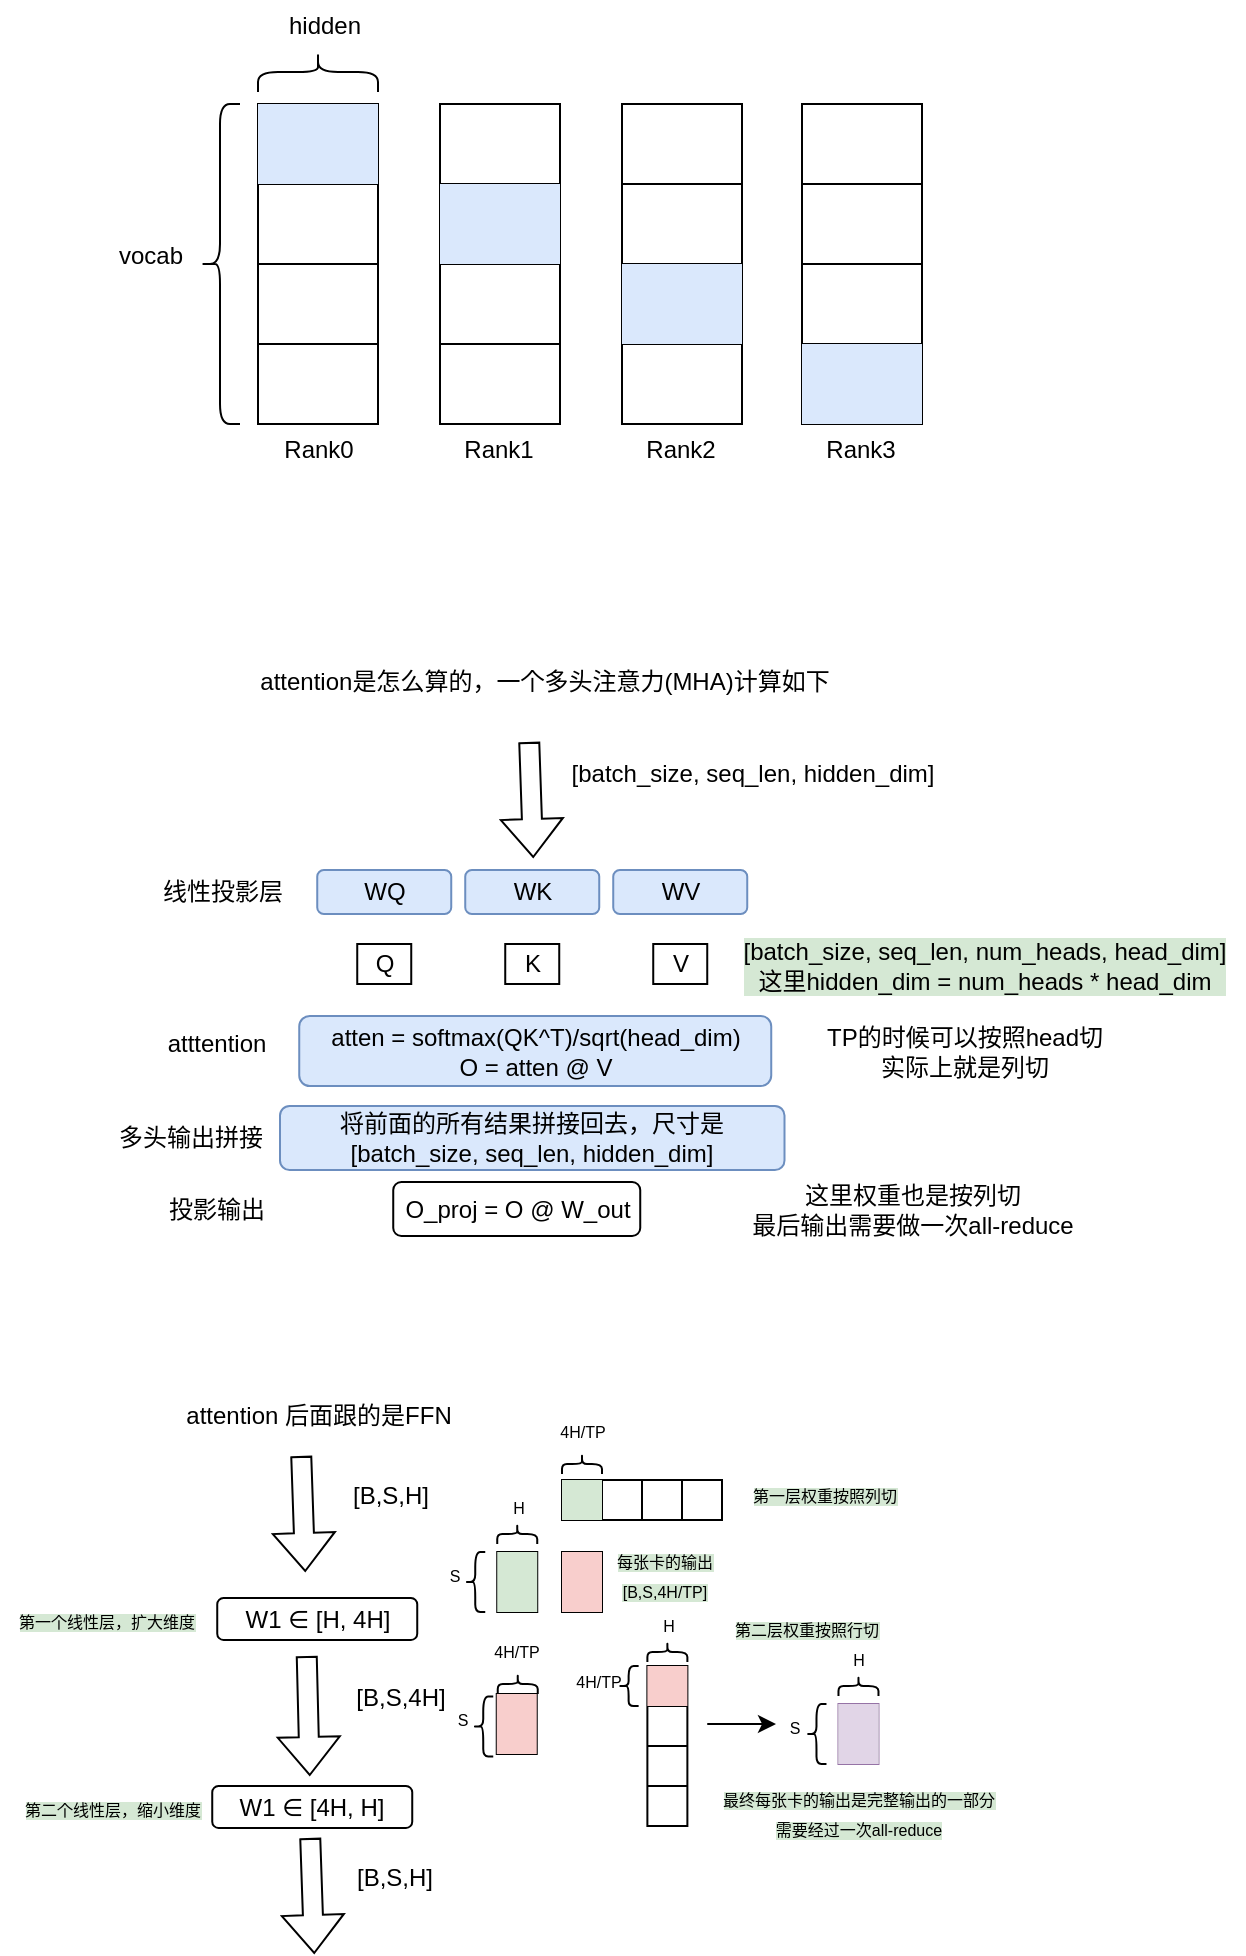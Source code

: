 <mxfile version="28.0.6">
  <diagram name="第 1 页" id="EWJQIrNWfICb7iIzTn4a">
    <mxGraphModel dx="595" dy="362" grid="0" gridSize="10" guides="1" tooltips="1" connect="1" arrows="1" fold="1" page="1" pageScale="1" pageWidth="827" pageHeight="1169" math="0" shadow="0">
      <root>
        <mxCell id="0" />
        <mxCell id="1" parent="0" />
        <mxCell id="oowebGv03fU5Xog6vTBj-1" value="" style="shape=table;startSize=0;container=1;collapsible=0;childLayout=tableLayout;" vertex="1" parent="1">
          <mxGeometry x="163" y="116" width="60" height="160" as="geometry" />
        </mxCell>
        <mxCell id="oowebGv03fU5Xog6vTBj-2" value="" style="shape=tableRow;horizontal=0;startSize=0;swimlaneHead=0;swimlaneBody=0;strokeColor=inherit;top=0;left=0;bottom=0;right=0;collapsible=0;dropTarget=0;fillColor=none;points=[[0,0.5],[1,0.5]];portConstraint=eastwest;" vertex="1" parent="oowebGv03fU5Xog6vTBj-1">
          <mxGeometry width="60" height="40" as="geometry" />
        </mxCell>
        <mxCell id="oowebGv03fU5Xog6vTBj-3" value="" style="shape=partialRectangle;html=1;whiteSpace=wrap;connectable=0;strokeColor=#6c8ebf;overflow=hidden;fillColor=#dae8fc;top=0;left=0;bottom=0;right=0;pointerEvents=1;" vertex="1" parent="oowebGv03fU5Xog6vTBj-2">
          <mxGeometry width="60" height="40" as="geometry">
            <mxRectangle width="60" height="40" as="alternateBounds" />
          </mxGeometry>
        </mxCell>
        <mxCell id="oowebGv03fU5Xog6vTBj-4" value="" style="shape=tableRow;horizontal=0;startSize=0;swimlaneHead=0;swimlaneBody=0;strokeColor=inherit;top=0;left=0;bottom=0;right=0;collapsible=0;dropTarget=0;fillColor=none;points=[[0,0.5],[1,0.5]];portConstraint=eastwest;" vertex="1" parent="oowebGv03fU5Xog6vTBj-1">
          <mxGeometry y="40" width="60" height="40" as="geometry" />
        </mxCell>
        <mxCell id="oowebGv03fU5Xog6vTBj-5" value="" style="shape=partialRectangle;html=1;whiteSpace=wrap;connectable=0;strokeColor=inherit;overflow=hidden;fillColor=none;top=0;left=0;bottom=0;right=0;pointerEvents=1;" vertex="1" parent="oowebGv03fU5Xog6vTBj-4">
          <mxGeometry width="60" height="40" as="geometry">
            <mxRectangle width="60" height="40" as="alternateBounds" />
          </mxGeometry>
        </mxCell>
        <mxCell id="oowebGv03fU5Xog6vTBj-6" value="" style="shape=tableRow;horizontal=0;startSize=0;swimlaneHead=0;swimlaneBody=0;strokeColor=inherit;top=0;left=0;bottom=0;right=0;collapsible=0;dropTarget=0;fillColor=none;points=[[0,0.5],[1,0.5]];portConstraint=eastwest;" vertex="1" parent="oowebGv03fU5Xog6vTBj-1">
          <mxGeometry y="80" width="60" height="40" as="geometry" />
        </mxCell>
        <mxCell id="oowebGv03fU5Xog6vTBj-7" value="" style="shape=partialRectangle;html=1;whiteSpace=wrap;connectable=0;strokeColor=inherit;overflow=hidden;fillColor=none;top=0;left=0;bottom=0;right=0;pointerEvents=1;" vertex="1" parent="oowebGv03fU5Xog6vTBj-6">
          <mxGeometry width="60" height="40" as="geometry">
            <mxRectangle width="60" height="40" as="alternateBounds" />
          </mxGeometry>
        </mxCell>
        <mxCell id="oowebGv03fU5Xog6vTBj-8" value="" style="shape=tableRow;horizontal=0;startSize=0;swimlaneHead=0;swimlaneBody=0;strokeColor=inherit;top=0;left=0;bottom=0;right=0;collapsible=0;dropTarget=0;fillColor=none;points=[[0,0.5],[1,0.5]];portConstraint=eastwest;" vertex="1" parent="oowebGv03fU5Xog6vTBj-1">
          <mxGeometry y="120" width="60" height="40" as="geometry" />
        </mxCell>
        <mxCell id="oowebGv03fU5Xog6vTBj-9" value="" style="shape=partialRectangle;html=1;whiteSpace=wrap;connectable=0;strokeColor=inherit;overflow=hidden;fillColor=none;top=0;left=0;bottom=0;right=0;pointerEvents=1;" vertex="1" parent="oowebGv03fU5Xog6vTBj-8">
          <mxGeometry width="60" height="40" as="geometry">
            <mxRectangle width="60" height="40" as="alternateBounds" />
          </mxGeometry>
        </mxCell>
        <mxCell id="oowebGv03fU5Xog6vTBj-10" value="" style="shape=table;startSize=0;container=1;collapsible=0;childLayout=tableLayout;" vertex="1" parent="1">
          <mxGeometry x="254" y="116" width="60" height="160" as="geometry" />
        </mxCell>
        <mxCell id="oowebGv03fU5Xog6vTBj-11" value="" style="shape=tableRow;horizontal=0;startSize=0;swimlaneHead=0;swimlaneBody=0;strokeColor=inherit;top=0;left=0;bottom=0;right=0;collapsible=0;dropTarget=0;fillColor=none;points=[[0,0.5],[1,0.5]];portConstraint=eastwest;" vertex="1" parent="oowebGv03fU5Xog6vTBj-10">
          <mxGeometry width="60" height="40" as="geometry" />
        </mxCell>
        <mxCell id="oowebGv03fU5Xog6vTBj-12" value="" style="shape=partialRectangle;html=1;whiteSpace=wrap;connectable=0;strokeColor=inherit;overflow=hidden;fillColor=none;top=0;left=0;bottom=0;right=0;pointerEvents=1;" vertex="1" parent="oowebGv03fU5Xog6vTBj-11">
          <mxGeometry width="60" height="40" as="geometry">
            <mxRectangle width="60" height="40" as="alternateBounds" />
          </mxGeometry>
        </mxCell>
        <mxCell id="oowebGv03fU5Xog6vTBj-13" value="" style="shape=tableRow;horizontal=0;startSize=0;swimlaneHead=0;swimlaneBody=0;strokeColor=inherit;top=0;left=0;bottom=0;right=0;collapsible=0;dropTarget=0;fillColor=none;points=[[0,0.5],[1,0.5]];portConstraint=eastwest;" vertex="1" parent="oowebGv03fU5Xog6vTBj-10">
          <mxGeometry y="40" width="60" height="40" as="geometry" />
        </mxCell>
        <mxCell id="oowebGv03fU5Xog6vTBj-14" value="" style="shape=partialRectangle;html=1;whiteSpace=wrap;connectable=0;strokeColor=#6c8ebf;overflow=hidden;fillColor=#dae8fc;top=0;left=0;bottom=0;right=0;pointerEvents=1;" vertex="1" parent="oowebGv03fU5Xog6vTBj-13">
          <mxGeometry width="60" height="40" as="geometry">
            <mxRectangle width="60" height="40" as="alternateBounds" />
          </mxGeometry>
        </mxCell>
        <mxCell id="oowebGv03fU5Xog6vTBj-15" value="" style="shape=tableRow;horizontal=0;startSize=0;swimlaneHead=0;swimlaneBody=0;strokeColor=inherit;top=0;left=0;bottom=0;right=0;collapsible=0;dropTarget=0;fillColor=none;points=[[0,0.5],[1,0.5]];portConstraint=eastwest;" vertex="1" parent="oowebGv03fU5Xog6vTBj-10">
          <mxGeometry y="80" width="60" height="40" as="geometry" />
        </mxCell>
        <mxCell id="oowebGv03fU5Xog6vTBj-16" value="" style="shape=partialRectangle;html=1;whiteSpace=wrap;connectable=0;strokeColor=inherit;overflow=hidden;fillColor=none;top=0;left=0;bottom=0;right=0;pointerEvents=1;" vertex="1" parent="oowebGv03fU5Xog6vTBj-15">
          <mxGeometry width="60" height="40" as="geometry">
            <mxRectangle width="60" height="40" as="alternateBounds" />
          </mxGeometry>
        </mxCell>
        <mxCell id="oowebGv03fU5Xog6vTBj-17" value="" style="shape=tableRow;horizontal=0;startSize=0;swimlaneHead=0;swimlaneBody=0;strokeColor=inherit;top=0;left=0;bottom=0;right=0;collapsible=0;dropTarget=0;fillColor=none;points=[[0,0.5],[1,0.5]];portConstraint=eastwest;" vertex="1" parent="oowebGv03fU5Xog6vTBj-10">
          <mxGeometry y="120" width="60" height="40" as="geometry" />
        </mxCell>
        <mxCell id="oowebGv03fU5Xog6vTBj-18" value="" style="shape=partialRectangle;html=1;whiteSpace=wrap;connectable=0;strokeColor=inherit;overflow=hidden;fillColor=none;top=0;left=0;bottom=0;right=0;pointerEvents=1;" vertex="1" parent="oowebGv03fU5Xog6vTBj-17">
          <mxGeometry width="60" height="40" as="geometry">
            <mxRectangle width="60" height="40" as="alternateBounds" />
          </mxGeometry>
        </mxCell>
        <mxCell id="oowebGv03fU5Xog6vTBj-28" value="" style="shape=table;startSize=0;container=1;collapsible=0;childLayout=tableLayout;" vertex="1" parent="1">
          <mxGeometry x="345" y="116" width="60" height="160" as="geometry" />
        </mxCell>
        <mxCell id="oowebGv03fU5Xog6vTBj-29" value="" style="shape=tableRow;horizontal=0;startSize=0;swimlaneHead=0;swimlaneBody=0;strokeColor=inherit;top=0;left=0;bottom=0;right=0;collapsible=0;dropTarget=0;fillColor=none;points=[[0,0.5],[1,0.5]];portConstraint=eastwest;" vertex="1" parent="oowebGv03fU5Xog6vTBj-28">
          <mxGeometry width="60" height="40" as="geometry" />
        </mxCell>
        <mxCell id="oowebGv03fU5Xog6vTBj-30" value="" style="shape=partialRectangle;html=1;whiteSpace=wrap;connectable=0;strokeColor=inherit;overflow=hidden;fillColor=none;top=0;left=0;bottom=0;right=0;pointerEvents=1;" vertex="1" parent="oowebGv03fU5Xog6vTBj-29">
          <mxGeometry width="60" height="40" as="geometry">
            <mxRectangle width="60" height="40" as="alternateBounds" />
          </mxGeometry>
        </mxCell>
        <mxCell id="oowebGv03fU5Xog6vTBj-31" value="" style="shape=tableRow;horizontal=0;startSize=0;swimlaneHead=0;swimlaneBody=0;strokeColor=inherit;top=0;left=0;bottom=0;right=0;collapsible=0;dropTarget=0;fillColor=none;points=[[0,0.5],[1,0.5]];portConstraint=eastwest;" vertex="1" parent="oowebGv03fU5Xog6vTBj-28">
          <mxGeometry y="40" width="60" height="40" as="geometry" />
        </mxCell>
        <mxCell id="oowebGv03fU5Xog6vTBj-32" value="" style="shape=partialRectangle;html=1;whiteSpace=wrap;connectable=0;strokeColor=inherit;overflow=hidden;fillColor=none;top=0;left=0;bottom=0;right=0;pointerEvents=1;" vertex="1" parent="oowebGv03fU5Xog6vTBj-31">
          <mxGeometry width="60" height="40" as="geometry">
            <mxRectangle width="60" height="40" as="alternateBounds" />
          </mxGeometry>
        </mxCell>
        <mxCell id="oowebGv03fU5Xog6vTBj-33" value="" style="shape=tableRow;horizontal=0;startSize=0;swimlaneHead=0;swimlaneBody=0;strokeColor=inherit;top=0;left=0;bottom=0;right=0;collapsible=0;dropTarget=0;fillColor=none;points=[[0,0.5],[1,0.5]];portConstraint=eastwest;" vertex="1" parent="oowebGv03fU5Xog6vTBj-28">
          <mxGeometry y="80" width="60" height="40" as="geometry" />
        </mxCell>
        <mxCell id="oowebGv03fU5Xog6vTBj-34" value="" style="shape=partialRectangle;html=1;whiteSpace=wrap;connectable=0;strokeColor=#6c8ebf;overflow=hidden;fillColor=#dae8fc;top=0;left=0;bottom=0;right=0;pointerEvents=1;" vertex="1" parent="oowebGv03fU5Xog6vTBj-33">
          <mxGeometry width="60" height="40" as="geometry">
            <mxRectangle width="60" height="40" as="alternateBounds" />
          </mxGeometry>
        </mxCell>
        <mxCell id="oowebGv03fU5Xog6vTBj-35" value="" style="shape=tableRow;horizontal=0;startSize=0;swimlaneHead=0;swimlaneBody=0;strokeColor=inherit;top=0;left=0;bottom=0;right=0;collapsible=0;dropTarget=0;fillColor=none;points=[[0,0.5],[1,0.5]];portConstraint=eastwest;" vertex="1" parent="oowebGv03fU5Xog6vTBj-28">
          <mxGeometry y="120" width="60" height="40" as="geometry" />
        </mxCell>
        <mxCell id="oowebGv03fU5Xog6vTBj-36" value="" style="shape=partialRectangle;html=1;whiteSpace=wrap;connectable=0;strokeColor=inherit;overflow=hidden;fillColor=none;top=0;left=0;bottom=0;right=0;pointerEvents=1;" vertex="1" parent="oowebGv03fU5Xog6vTBj-35">
          <mxGeometry width="60" height="40" as="geometry">
            <mxRectangle width="60" height="40" as="alternateBounds" />
          </mxGeometry>
        </mxCell>
        <mxCell id="oowebGv03fU5Xog6vTBj-37" value="" style="shape=table;startSize=0;container=1;collapsible=0;childLayout=tableLayout;" vertex="1" parent="1">
          <mxGeometry x="435" y="116" width="60" height="160" as="geometry" />
        </mxCell>
        <mxCell id="oowebGv03fU5Xog6vTBj-38" value="" style="shape=tableRow;horizontal=0;startSize=0;swimlaneHead=0;swimlaneBody=0;strokeColor=inherit;top=0;left=0;bottom=0;right=0;collapsible=0;dropTarget=0;fillColor=none;points=[[0,0.5],[1,0.5]];portConstraint=eastwest;" vertex="1" parent="oowebGv03fU5Xog6vTBj-37">
          <mxGeometry width="60" height="40" as="geometry" />
        </mxCell>
        <mxCell id="oowebGv03fU5Xog6vTBj-39" value="" style="shape=partialRectangle;html=1;whiteSpace=wrap;connectable=0;strokeColor=inherit;overflow=hidden;fillColor=none;top=0;left=0;bottom=0;right=0;pointerEvents=1;" vertex="1" parent="oowebGv03fU5Xog6vTBj-38">
          <mxGeometry width="60" height="40" as="geometry">
            <mxRectangle width="60" height="40" as="alternateBounds" />
          </mxGeometry>
        </mxCell>
        <mxCell id="oowebGv03fU5Xog6vTBj-40" value="" style="shape=tableRow;horizontal=0;startSize=0;swimlaneHead=0;swimlaneBody=0;strokeColor=inherit;top=0;left=0;bottom=0;right=0;collapsible=0;dropTarget=0;fillColor=none;points=[[0,0.5],[1,0.5]];portConstraint=eastwest;" vertex="1" parent="oowebGv03fU5Xog6vTBj-37">
          <mxGeometry y="40" width="60" height="40" as="geometry" />
        </mxCell>
        <mxCell id="oowebGv03fU5Xog6vTBj-41" value="" style="shape=partialRectangle;html=1;whiteSpace=wrap;connectable=0;strokeColor=inherit;overflow=hidden;fillColor=none;top=0;left=0;bottom=0;right=0;pointerEvents=1;" vertex="1" parent="oowebGv03fU5Xog6vTBj-40">
          <mxGeometry width="60" height="40" as="geometry">
            <mxRectangle width="60" height="40" as="alternateBounds" />
          </mxGeometry>
        </mxCell>
        <mxCell id="oowebGv03fU5Xog6vTBj-42" value="" style="shape=tableRow;horizontal=0;startSize=0;swimlaneHead=0;swimlaneBody=0;strokeColor=inherit;top=0;left=0;bottom=0;right=0;collapsible=0;dropTarget=0;fillColor=none;points=[[0,0.5],[1,0.5]];portConstraint=eastwest;" vertex="1" parent="oowebGv03fU5Xog6vTBj-37">
          <mxGeometry y="80" width="60" height="40" as="geometry" />
        </mxCell>
        <mxCell id="oowebGv03fU5Xog6vTBj-43" value="" style="shape=partialRectangle;html=1;whiteSpace=wrap;connectable=0;strokeColor=inherit;overflow=hidden;fillColor=none;top=0;left=0;bottom=0;right=0;pointerEvents=1;" vertex="1" parent="oowebGv03fU5Xog6vTBj-42">
          <mxGeometry width="60" height="40" as="geometry">
            <mxRectangle width="60" height="40" as="alternateBounds" />
          </mxGeometry>
        </mxCell>
        <mxCell id="oowebGv03fU5Xog6vTBj-44" value="" style="shape=tableRow;horizontal=0;startSize=0;swimlaneHead=0;swimlaneBody=0;strokeColor=#6c8ebf;top=0;left=0;bottom=0;right=0;collapsible=0;dropTarget=0;fillColor=#dae8fc;points=[[0,0.5],[1,0.5]];portConstraint=eastwest;" vertex="1" parent="oowebGv03fU5Xog6vTBj-37">
          <mxGeometry y="120" width="60" height="40" as="geometry" />
        </mxCell>
        <mxCell id="oowebGv03fU5Xog6vTBj-45" value="" style="shape=partialRectangle;html=1;whiteSpace=wrap;connectable=0;strokeColor=inherit;overflow=hidden;fillColor=none;top=0;left=0;bottom=0;right=0;pointerEvents=1;" vertex="1" parent="oowebGv03fU5Xog6vTBj-44">
          <mxGeometry width="60" height="40" as="geometry">
            <mxRectangle width="60" height="40" as="alternateBounds" />
          </mxGeometry>
        </mxCell>
        <mxCell id="oowebGv03fU5Xog6vTBj-46" value="" style="shape=curlyBracket;whiteSpace=wrap;html=1;rounded=1;labelPosition=left;verticalLabelPosition=middle;align=right;verticalAlign=middle;" vertex="1" parent="1">
          <mxGeometry x="134" y="116" width="20" height="160" as="geometry" />
        </mxCell>
        <mxCell id="oowebGv03fU5Xog6vTBj-48" value="vocab" style="text;html=1;align=center;verticalAlign=middle;resizable=0;points=[];autosize=1;strokeColor=none;fillColor=none;" vertex="1" parent="1">
          <mxGeometry x="84" y="179" width="50" height="26" as="geometry" />
        </mxCell>
        <mxCell id="oowebGv03fU5Xog6vTBj-49" value="" style="shape=curlyBracket;whiteSpace=wrap;html=1;rounded=1;labelPosition=left;verticalLabelPosition=middle;align=right;verticalAlign=middle;flipH=0;flipV=0;direction=south;" vertex="1" parent="1">
          <mxGeometry x="163" y="90" width="60" height="20" as="geometry" />
        </mxCell>
        <mxCell id="oowebGv03fU5Xog6vTBj-50" value="hidden" style="text;html=1;align=center;verticalAlign=middle;resizable=0;points=[];autosize=1;strokeColor=none;fillColor=none;" vertex="1" parent="1">
          <mxGeometry x="169" y="64" width="54" height="26" as="geometry" />
        </mxCell>
        <mxCell id="oowebGv03fU5Xog6vTBj-51" value="Rank0" style="text;html=1;align=center;verticalAlign=middle;resizable=0;points=[];autosize=1;strokeColor=none;fillColor=none;" vertex="1" parent="1">
          <mxGeometry x="166" y="276" width="53" height="26" as="geometry" />
        </mxCell>
        <mxCell id="oowebGv03fU5Xog6vTBj-52" value="Rank1" style="text;html=1;align=center;verticalAlign=middle;resizable=0;points=[];autosize=1;strokeColor=none;fillColor=none;" vertex="1" parent="1">
          <mxGeometry x="256.5" y="276" width="53" height="26" as="geometry" />
        </mxCell>
        <mxCell id="oowebGv03fU5Xog6vTBj-53" value="Rank2" style="text;html=1;align=center;verticalAlign=middle;resizable=0;points=[];autosize=1;strokeColor=none;fillColor=none;" vertex="1" parent="1">
          <mxGeometry x="347.5" y="276" width="53" height="26" as="geometry" />
        </mxCell>
        <mxCell id="oowebGv03fU5Xog6vTBj-54" value="Rank3" style="text;html=1;align=center;verticalAlign=middle;resizable=0;points=[];autosize=1;strokeColor=none;fillColor=none;" vertex="1" parent="1">
          <mxGeometry x="437.5" y="276" width="53" height="26" as="geometry" />
        </mxCell>
        <mxCell id="oowebGv03fU5Xog6vTBj-56" value="attention是怎么算的，一个多头注意力(MHA)计算如下" style="text;html=1;align=center;verticalAlign=middle;resizable=0;points=[];autosize=1;strokeColor=none;fillColor=none;" vertex="1" parent="1">
          <mxGeometry x="154.62" y="392" width="303" height="26" as="geometry" />
        </mxCell>
        <mxCell id="oowebGv03fU5Xog6vTBj-57" value="" style="shape=flexArrow;endArrow=classic;html=1;rounded=0;" edge="1" parent="1">
          <mxGeometry width="50" height="50" relative="1" as="geometry">
            <mxPoint x="298.62" y="435" as="sourcePoint" />
            <mxPoint x="300.62" y="493" as="targetPoint" />
          </mxGeometry>
        </mxCell>
        <mxCell id="oowebGv03fU5Xog6vTBj-58" value="[batch_size, seq_len, hidden_dim]" style="text;html=1;align=center;verticalAlign=middle;resizable=0;points=[];autosize=1;strokeColor=none;fillColor=none;" vertex="1" parent="1">
          <mxGeometry x="310.62" y="438" width="199" height="26" as="geometry" />
        </mxCell>
        <mxCell id="oowebGv03fU5Xog6vTBj-59" value="WQ" style="rounded=1;whiteSpace=wrap;html=1;fillColor=#dae8fc;strokeColor=#6c8ebf;" vertex="1" parent="1">
          <mxGeometry x="192.62" y="499" width="67" height="22" as="geometry" />
        </mxCell>
        <mxCell id="oowebGv03fU5Xog6vTBj-60" value="WK" style="rounded=1;whiteSpace=wrap;html=1;fillColor=#dae8fc;strokeColor=#6c8ebf;" vertex="1" parent="1">
          <mxGeometry x="266.62" y="499" width="67" height="22" as="geometry" />
        </mxCell>
        <mxCell id="oowebGv03fU5Xog6vTBj-61" value="WV" style="rounded=1;whiteSpace=wrap;html=1;fillColor=#dae8fc;strokeColor=#6c8ebf;" vertex="1" parent="1">
          <mxGeometry x="340.62" y="499" width="67" height="22" as="geometry" />
        </mxCell>
        <mxCell id="oowebGv03fU5Xog6vTBj-62" value="线性投影层" style="text;html=1;align=center;verticalAlign=middle;resizable=0;points=[];autosize=1;strokeColor=none;fillColor=none;" vertex="1" parent="1">
          <mxGeometry x="105.62" y="497" width="78" height="26" as="geometry" />
        </mxCell>
        <mxCell id="oowebGv03fU5Xog6vTBj-63" value="Q" style="rounded=0;whiteSpace=wrap;html=1;" vertex="1" parent="1">
          <mxGeometry x="212.62" y="536" width="27" height="20" as="geometry" />
        </mxCell>
        <mxCell id="oowebGv03fU5Xog6vTBj-64" value="K" style="rounded=0;whiteSpace=wrap;html=1;" vertex="1" parent="1">
          <mxGeometry x="286.62" y="536" width="27" height="20" as="geometry" />
        </mxCell>
        <mxCell id="oowebGv03fU5Xog6vTBj-65" value="V" style="rounded=0;whiteSpace=wrap;html=1;" vertex="1" parent="1">
          <mxGeometry x="360.62" y="536" width="27" height="20" as="geometry" />
        </mxCell>
        <mxCell id="oowebGv03fU5Xog6vTBj-66" value="[batch_size, seq_len, num_heads, head_dim]&lt;div&gt;这里hidden_dim = num_heads * head_dim&lt;/div&gt;" style="text;html=1;align=center;verticalAlign=middle;resizable=0;points=[];autosize=1;labelBackgroundColor=#D5E8D4;" vertex="1" parent="1">
          <mxGeometry x="395.62" y="526" width="260" height="41" as="geometry" />
        </mxCell>
        <mxCell id="oowebGv03fU5Xog6vTBj-67" value="atten = softmax(QK^T)/sqrt(head_dim)&lt;div&gt;O = atten @ V&lt;/div&gt;" style="rounded=1;whiteSpace=wrap;html=1;fillColor=#dae8fc;strokeColor=#6c8ebf;" vertex="1" parent="1">
          <mxGeometry x="183.62" y="572" width="236" height="35" as="geometry" />
        </mxCell>
        <mxCell id="oowebGv03fU5Xog6vTBj-68" value="atttention" style="text;html=1;align=center;verticalAlign=middle;resizable=0;points=[];autosize=1;strokeColor=none;fillColor=none;" vertex="1" parent="1">
          <mxGeometry x="108.62" y="573" width="67" height="26" as="geometry" />
        </mxCell>
        <mxCell id="oowebGv03fU5Xog6vTBj-70" value="将前面的所有结果拼接回去，尺寸是&lt;span style=&quot;text-wrap-mode: nowrap;&quot;&gt;[batch_size, seq_len, hidden_dim]&lt;/span&gt;" style="rounded=1;whiteSpace=wrap;html=1;fillColor=#dae8fc;strokeColor=#6c8ebf;" vertex="1" parent="1">
          <mxGeometry x="174" y="617" width="252.25" height="32" as="geometry" />
        </mxCell>
        <mxCell id="oowebGv03fU5Xog6vTBj-71" value="O_proj = O @ W_out" style="rounded=1;whiteSpace=wrap;html=1;" vertex="1" parent="1">
          <mxGeometry x="230.62" y="655" width="123.5" height="27" as="geometry" />
        </mxCell>
        <mxCell id="oowebGv03fU5Xog6vTBj-72" value="投影输出" style="text;html=1;align=center;verticalAlign=middle;resizable=0;points=[];autosize=1;strokeColor=none;fillColor=none;" vertex="1" parent="1">
          <mxGeometry x="109.12" y="656" width="66" height="26" as="geometry" />
        </mxCell>
        <mxCell id="oowebGv03fU5Xog6vTBj-73" value="多头输出拼接" style="text;html=1;align=center;verticalAlign=middle;resizable=0;points=[];autosize=1;strokeColor=none;fillColor=none;" vertex="1" parent="1">
          <mxGeometry x="84" y="620" width="90" height="26" as="geometry" />
        </mxCell>
        <mxCell id="oowebGv03fU5Xog6vTBj-74" value="TP的时候可以按照head切&lt;div&gt;实际上就是列切&lt;/div&gt;" style="text;html=1;align=center;verticalAlign=middle;resizable=0;points=[];autosize=1;strokeColor=none;fillColor=none;" vertex="1" parent="1">
          <mxGeometry x="437.5" y="569" width="156" height="41" as="geometry" />
        </mxCell>
        <mxCell id="oowebGv03fU5Xog6vTBj-75" value="这里权重也是按列切&lt;div&gt;最后输出需要做一次all-reduce&lt;/div&gt;" style="text;html=1;align=center;verticalAlign=middle;resizable=0;points=[];autosize=1;strokeColor=none;fillColor=none;" vertex="1" parent="1">
          <mxGeometry x="400.62" y="648" width="179" height="41" as="geometry" />
        </mxCell>
        <mxCell id="oowebGv03fU5Xog6vTBj-76" value="attention 后面跟的是FFN&lt;div&gt;&lt;br&gt;&lt;/div&gt;" style="text;html=1;align=center;verticalAlign=middle;resizable=0;points=[];autosize=1;strokeColor=none;fillColor=none;" vertex="1" parent="1">
          <mxGeometry x="117.12" y="758" width="151" height="41" as="geometry" />
        </mxCell>
        <mxCell id="oowebGv03fU5Xog6vTBj-77" value="" style="shape=flexArrow;endArrow=classic;html=1;rounded=0;" edge="1" parent="1">
          <mxGeometry width="50" height="50" relative="1" as="geometry">
            <mxPoint x="184.62" y="792" as="sourcePoint" />
            <mxPoint x="186.62" y="850" as="targetPoint" />
          </mxGeometry>
        </mxCell>
        <mxCell id="oowebGv03fU5Xog6vTBj-78" value="[B,S,H]" style="text;html=1;align=center;verticalAlign=middle;resizable=0;points=[];autosize=1;strokeColor=none;fillColor=none;" vertex="1" parent="1">
          <mxGeometry x="200.5" y="799" width="56" height="26" as="geometry" />
        </mxCell>
        <mxCell id="oowebGv03fU5Xog6vTBj-79" value="W1&amp;nbsp;∈ [H, 4H]" style="rounded=1;whiteSpace=wrap;html=1;" vertex="1" parent="1">
          <mxGeometry x="142.62" y="863" width="100" height="21" as="geometry" />
        </mxCell>
        <mxCell id="oowebGv03fU5Xog6vTBj-80" value="&lt;font style=&quot;font-size: 8px; background-color: rgb(213, 232, 212);&quot;&gt;第一个线性层，扩大维度&lt;/font&gt;" style="text;html=1;align=center;verticalAlign=middle;resizable=0;points=[];autosize=1;strokeColor=none;fillColor=none;" vertex="1" parent="1">
          <mxGeometry x="34.12" y="860.5" width="106" height="26" as="geometry" />
        </mxCell>
        <mxCell id="oowebGv03fU5Xog6vTBj-81" value="" style="shape=flexArrow;endArrow=classic;html=1;rounded=0;" edge="1" parent="1">
          <mxGeometry width="50" height="50" relative="1" as="geometry">
            <mxPoint x="187.37" y="892" as="sourcePoint" />
            <mxPoint x="188.87" y="952" as="targetPoint" />
          </mxGeometry>
        </mxCell>
        <mxCell id="oowebGv03fU5Xog6vTBj-82" value="[B,S,4H]" style="text;html=1;align=center;verticalAlign=middle;resizable=0;points=[];autosize=1;strokeColor=none;fillColor=none;" vertex="1" parent="1">
          <mxGeometry x="202.74" y="900" width="63" height="26" as="geometry" />
        </mxCell>
        <mxCell id="oowebGv03fU5Xog6vTBj-83" value="W1&amp;nbsp;∈ [4H, H]" style="rounded=1;whiteSpace=wrap;html=1;" vertex="1" parent="1">
          <mxGeometry x="140.12" y="957" width="100" height="21" as="geometry" />
        </mxCell>
        <mxCell id="oowebGv03fU5Xog6vTBj-84" value="&lt;font style=&quot;font-size: 8px; background-color: rgb(213, 232, 212);&quot;&gt;第二个线性层，缩小维度&lt;/font&gt;" style="text;html=1;align=center;verticalAlign=middle;resizable=0;points=[];autosize=1;strokeColor=none;fillColor=none;" vertex="1" parent="1">
          <mxGeometry x="36.62" y="954.5" width="106" height="26" as="geometry" />
        </mxCell>
        <mxCell id="oowebGv03fU5Xog6vTBj-85" value="" style="shape=table;startSize=0;container=1;collapsible=0;childLayout=tableLayout;" vertex="1" parent="1">
          <mxGeometry x="315" y="804" width="80" height="20" as="geometry" />
        </mxCell>
        <mxCell id="oowebGv03fU5Xog6vTBj-86" value="" style="shape=tableRow;horizontal=0;startSize=0;swimlaneHead=0;swimlaneBody=0;strokeColor=inherit;top=0;left=0;bottom=0;right=0;collapsible=0;dropTarget=0;fillColor=none;points=[[0,0.5],[1,0.5]];portConstraint=eastwest;" vertex="1" parent="oowebGv03fU5Xog6vTBj-85">
          <mxGeometry width="80" height="20" as="geometry" />
        </mxCell>
        <mxCell id="oowebGv03fU5Xog6vTBj-87" value="" style="shape=partialRectangle;html=1;whiteSpace=wrap;connectable=0;strokeColor=#82b366;overflow=hidden;fillColor=#d5e8d4;top=0;left=0;bottom=0;right=0;pointerEvents=1;" vertex="1" parent="oowebGv03fU5Xog6vTBj-86">
          <mxGeometry width="20" height="20" as="geometry">
            <mxRectangle width="20" height="20" as="alternateBounds" />
          </mxGeometry>
        </mxCell>
        <mxCell id="oowebGv03fU5Xog6vTBj-88" value="" style="shape=partialRectangle;html=1;whiteSpace=wrap;connectable=0;strokeColor=inherit;overflow=hidden;fillColor=none;top=0;left=0;bottom=0;right=0;pointerEvents=1;" vertex="1" parent="oowebGv03fU5Xog6vTBj-86">
          <mxGeometry x="20" width="20" height="20" as="geometry">
            <mxRectangle width="20" height="20" as="alternateBounds" />
          </mxGeometry>
        </mxCell>
        <mxCell id="oowebGv03fU5Xog6vTBj-89" value="" style="shape=partialRectangle;html=1;whiteSpace=wrap;connectable=0;strokeColor=inherit;overflow=hidden;fillColor=none;top=0;left=0;bottom=0;right=0;pointerEvents=1;" vertex="1" parent="oowebGv03fU5Xog6vTBj-86">
          <mxGeometry x="40" width="20" height="20" as="geometry">
            <mxRectangle width="20" height="20" as="alternateBounds" />
          </mxGeometry>
        </mxCell>
        <mxCell id="oowebGv03fU5Xog6vTBj-90" value="" style="shape=partialRectangle;html=1;whiteSpace=wrap;connectable=0;strokeColor=inherit;overflow=hidden;fillColor=none;top=0;left=0;bottom=0;right=0;pointerEvents=1;" vertex="1" parent="oowebGv03fU5Xog6vTBj-86">
          <mxGeometry x="60" width="20" height="20" as="geometry">
            <mxRectangle width="20" height="20" as="alternateBounds" />
          </mxGeometry>
        </mxCell>
        <mxCell id="oowebGv03fU5Xog6vTBj-91" value="" style="shape=table;startSize=0;container=1;collapsible=0;childLayout=tableLayout;" vertex="1" parent="1">
          <mxGeometry x="315" y="840" width="20" height="30" as="geometry" />
        </mxCell>
        <mxCell id="oowebGv03fU5Xog6vTBj-92" value="" style="shape=tableRow;horizontal=0;startSize=0;swimlaneHead=0;swimlaneBody=0;strokeColor=inherit;top=0;left=0;bottom=0;right=0;collapsible=0;dropTarget=0;fillColor=none;points=[[0,0.5],[1,0.5]];portConstraint=eastwest;" vertex="1" parent="oowebGv03fU5Xog6vTBj-91">
          <mxGeometry width="20" height="30" as="geometry" />
        </mxCell>
        <mxCell id="oowebGv03fU5Xog6vTBj-93" value="" style="shape=partialRectangle;html=1;whiteSpace=wrap;connectable=0;strokeColor=#b85450;overflow=hidden;fillColor=#f8cecc;top=0;left=0;bottom=0;right=0;pointerEvents=1;" vertex="1" parent="oowebGv03fU5Xog6vTBj-92">
          <mxGeometry width="20" height="30" as="geometry">
            <mxRectangle width="20" height="30" as="alternateBounds" />
          </mxGeometry>
        </mxCell>
        <mxCell id="oowebGv03fU5Xog6vTBj-95" value="" style="shape=table;startSize=0;container=1;collapsible=0;childLayout=tableLayout;" vertex="1" parent="1">
          <mxGeometry x="282.62" y="840" width="20" height="30" as="geometry" />
        </mxCell>
        <mxCell id="oowebGv03fU5Xog6vTBj-96" value="" style="shape=tableRow;horizontal=0;startSize=0;swimlaneHead=0;swimlaneBody=0;strokeColor=#82b366;top=0;left=0;bottom=0;right=0;collapsible=0;dropTarget=0;fillColor=#d5e8d4;points=[[0,0.5],[1,0.5]];portConstraint=eastwest;" vertex="1" parent="oowebGv03fU5Xog6vTBj-95">
          <mxGeometry width="20" height="30" as="geometry" />
        </mxCell>
        <mxCell id="oowebGv03fU5Xog6vTBj-97" value="" style="shape=partialRectangle;html=1;whiteSpace=wrap;connectable=0;strokeColor=inherit;overflow=hidden;fillColor=none;top=0;left=0;bottom=0;right=0;pointerEvents=1;" vertex="1" parent="oowebGv03fU5Xog6vTBj-96">
          <mxGeometry width="20" height="30" as="geometry">
            <mxRectangle width="20" height="30" as="alternateBounds" />
          </mxGeometry>
        </mxCell>
        <mxCell id="oowebGv03fU5Xog6vTBj-98" value="" style="shape=curlyBracket;whiteSpace=wrap;html=1;rounded=1;labelPosition=left;verticalLabelPosition=middle;align=right;verticalAlign=middle;" vertex="1" parent="1">
          <mxGeometry x="266.62" y="840" width="10" height="30" as="geometry" />
        </mxCell>
        <mxCell id="oowebGv03fU5Xog6vTBj-100" value="&lt;font style=&quot;font-size: 8px;&quot;&gt;S&lt;/font&gt;" style="text;html=1;align=center;verticalAlign=middle;resizable=0;points=[];autosize=1;strokeColor=none;fillColor=none;" vertex="1" parent="1">
          <mxGeometry x="249" y="837.5" width="23" height="26" as="geometry" />
        </mxCell>
        <mxCell id="oowebGv03fU5Xog6vTBj-101" value="" style="shape=curlyBracket;whiteSpace=wrap;html=1;rounded=1;labelPosition=left;verticalLabelPosition=middle;align=right;verticalAlign=middle;size=0.5;direction=south;" vertex="1" parent="1">
          <mxGeometry x="282.62" y="826" width="20" height="10" as="geometry" />
        </mxCell>
        <mxCell id="oowebGv03fU5Xog6vTBj-102" value="&lt;font style=&quot;font-size: 8px;&quot;&gt;H&lt;/font&gt;" style="text;html=1;align=center;verticalAlign=middle;resizable=0;points=[];autosize=1;strokeColor=none;fillColor=none;" vertex="1" parent="1">
          <mxGeometry x="280.62" y="804" width="24" height="26" as="geometry" />
        </mxCell>
        <mxCell id="oowebGv03fU5Xog6vTBj-103" value="" style="shape=curlyBracket;whiteSpace=wrap;html=1;rounded=1;labelPosition=left;verticalLabelPosition=middle;align=right;verticalAlign=middle;size=0.5;direction=south;" vertex="1" parent="1">
          <mxGeometry x="315" y="791" width="20" height="10" as="geometry" />
        </mxCell>
        <mxCell id="oowebGv03fU5Xog6vTBj-104" value="&lt;font style=&quot;font-size: 8px;&quot;&gt;4H/TP&lt;/font&gt;" style="text;html=1;align=center;verticalAlign=middle;resizable=0;points=[];autosize=1;strokeColor=none;fillColor=none;" vertex="1" parent="1">
          <mxGeometry x="304" y="765.5" width="41" height="26" as="geometry" />
        </mxCell>
        <mxCell id="oowebGv03fU5Xog6vTBj-105" value="&lt;font style=&quot;font-size: 8px; background-color: rgb(213, 232, 212);&quot;&gt;&lt;font style=&quot;&quot;&gt;每张卡的输出&lt;br&gt;[B,S,4H/TP&lt;/font&gt;]&lt;/font&gt;" style="text;html=1;align=center;verticalAlign=middle;resizable=0;points=[];autosize=1;" vertex="1" parent="1">
          <mxGeometry x="332.5" y="830" width="66" height="41" as="geometry" />
        </mxCell>
        <mxCell id="oowebGv03fU5Xog6vTBj-106" value="" style="shape=table;startSize=0;container=1;collapsible=0;childLayout=tableLayout;" vertex="1" parent="1">
          <mxGeometry x="282.37" y="911" width="20" height="30" as="geometry" />
        </mxCell>
        <mxCell id="oowebGv03fU5Xog6vTBj-107" value="" style="shape=tableRow;horizontal=0;startSize=0;swimlaneHead=0;swimlaneBody=0;strokeColor=inherit;top=0;left=0;bottom=0;right=0;collapsible=0;dropTarget=0;fillColor=none;points=[[0,0.5],[1,0.5]];portConstraint=eastwest;" vertex="1" parent="oowebGv03fU5Xog6vTBj-106">
          <mxGeometry width="20" height="30" as="geometry" />
        </mxCell>
        <mxCell id="oowebGv03fU5Xog6vTBj-108" value="" style="shape=partialRectangle;html=1;whiteSpace=wrap;connectable=0;strokeColor=#b85450;overflow=hidden;fillColor=#f8cecc;top=0;left=0;bottom=0;right=0;pointerEvents=1;" vertex="1" parent="oowebGv03fU5Xog6vTBj-107">
          <mxGeometry width="20" height="30" as="geometry">
            <mxRectangle width="20" height="30" as="alternateBounds" />
          </mxGeometry>
        </mxCell>
        <mxCell id="oowebGv03fU5Xog6vTBj-109" value="" style="shape=curlyBracket;whiteSpace=wrap;html=1;rounded=1;labelPosition=left;verticalLabelPosition=middle;align=right;verticalAlign=middle;size=0.5;direction=south;" vertex="1" parent="1">
          <mxGeometry x="282.87" y="901" width="20" height="10" as="geometry" />
        </mxCell>
        <mxCell id="oowebGv03fU5Xog6vTBj-110" value="&lt;font style=&quot;font-size: 8px;&quot;&gt;4H/TP&lt;/font&gt;" style="text;html=1;align=center;verticalAlign=middle;resizable=0;points=[];autosize=1;strokeColor=none;fillColor=none;" vertex="1" parent="1">
          <mxGeometry x="271.87" y="875.5" width="41" height="26" as="geometry" />
        </mxCell>
        <mxCell id="oowebGv03fU5Xog6vTBj-111" value="" style="shape=curlyBracket;whiteSpace=wrap;html=1;rounded=1;labelPosition=left;verticalLabelPosition=middle;align=right;verticalAlign=middle;" vertex="1" parent="1">
          <mxGeometry x="270.62" y="912.25" width="10" height="30" as="geometry" />
        </mxCell>
        <mxCell id="oowebGv03fU5Xog6vTBj-112" value="&lt;font style=&quot;font-size: 8px;&quot;&gt;S&lt;/font&gt;" style="text;html=1;align=center;verticalAlign=middle;resizable=0;points=[];autosize=1;strokeColor=none;fillColor=none;" vertex="1" parent="1">
          <mxGeometry x="253" y="909.75" width="23" height="26" as="geometry" />
        </mxCell>
        <mxCell id="oowebGv03fU5Xog6vTBj-113" value="" style="shape=table;startSize=0;container=1;collapsible=0;childLayout=tableLayout;" vertex="1" parent="1">
          <mxGeometry x="357.69" y="897" width="20" height="80" as="geometry" />
        </mxCell>
        <mxCell id="oowebGv03fU5Xog6vTBj-114" value="" style="shape=tableRow;horizontal=0;startSize=0;swimlaneHead=0;swimlaneBody=0;strokeColor=inherit;top=0;left=0;bottom=0;right=0;collapsible=0;dropTarget=0;fillColor=none;points=[[0,0.5],[1,0.5]];portConstraint=eastwest;" vertex="1" parent="oowebGv03fU5Xog6vTBj-113">
          <mxGeometry width="20" height="20" as="geometry" />
        </mxCell>
        <mxCell id="oowebGv03fU5Xog6vTBj-115" value="" style="shape=partialRectangle;html=1;whiteSpace=wrap;connectable=0;strokeColor=#b85450;overflow=hidden;fillColor=#f8cecc;top=0;left=0;bottom=0;right=0;pointerEvents=1;" vertex="1" parent="oowebGv03fU5Xog6vTBj-114">
          <mxGeometry width="20" height="20" as="geometry">
            <mxRectangle width="20" height="20" as="alternateBounds" />
          </mxGeometry>
        </mxCell>
        <mxCell id="oowebGv03fU5Xog6vTBj-116" value="" style="shape=tableRow;horizontal=0;startSize=0;swimlaneHead=0;swimlaneBody=0;strokeColor=inherit;top=0;left=0;bottom=0;right=0;collapsible=0;dropTarget=0;fillColor=none;points=[[0,0.5],[1,0.5]];portConstraint=eastwest;" vertex="1" parent="oowebGv03fU5Xog6vTBj-113">
          <mxGeometry y="20" width="20" height="20" as="geometry" />
        </mxCell>
        <mxCell id="oowebGv03fU5Xog6vTBj-117" value="" style="shape=partialRectangle;html=1;whiteSpace=wrap;connectable=0;strokeColor=inherit;overflow=hidden;fillColor=none;top=0;left=0;bottom=0;right=0;pointerEvents=1;" vertex="1" parent="oowebGv03fU5Xog6vTBj-116">
          <mxGeometry width="20" height="20" as="geometry">
            <mxRectangle width="20" height="20" as="alternateBounds" />
          </mxGeometry>
        </mxCell>
        <mxCell id="oowebGv03fU5Xog6vTBj-118" value="" style="shape=tableRow;horizontal=0;startSize=0;swimlaneHead=0;swimlaneBody=0;strokeColor=inherit;top=0;left=0;bottom=0;right=0;collapsible=0;dropTarget=0;fillColor=none;points=[[0,0.5],[1,0.5]];portConstraint=eastwest;" vertex="1" parent="oowebGv03fU5Xog6vTBj-113">
          <mxGeometry y="40" width="20" height="20" as="geometry" />
        </mxCell>
        <mxCell id="oowebGv03fU5Xog6vTBj-119" value="" style="shape=partialRectangle;html=1;whiteSpace=wrap;connectable=0;strokeColor=inherit;overflow=hidden;fillColor=none;top=0;left=0;bottom=0;right=0;pointerEvents=1;" vertex="1" parent="oowebGv03fU5Xog6vTBj-118">
          <mxGeometry width="20" height="20" as="geometry">
            <mxRectangle width="20" height="20" as="alternateBounds" />
          </mxGeometry>
        </mxCell>
        <mxCell id="oowebGv03fU5Xog6vTBj-120" value="" style="shape=tableRow;horizontal=0;startSize=0;swimlaneHead=0;swimlaneBody=0;strokeColor=inherit;top=0;left=0;bottom=0;right=0;collapsible=0;dropTarget=0;fillColor=none;points=[[0,0.5],[1,0.5]];portConstraint=eastwest;" vertex="1" parent="oowebGv03fU5Xog6vTBj-113">
          <mxGeometry y="60" width="20" height="20" as="geometry" />
        </mxCell>
        <mxCell id="oowebGv03fU5Xog6vTBj-121" value="" style="shape=partialRectangle;html=1;whiteSpace=wrap;connectable=0;strokeColor=inherit;overflow=hidden;fillColor=none;top=0;left=0;bottom=0;right=0;pointerEvents=1;" vertex="1" parent="oowebGv03fU5Xog6vTBj-120">
          <mxGeometry width="20" height="20" as="geometry">
            <mxRectangle width="20" height="20" as="alternateBounds" />
          </mxGeometry>
        </mxCell>
        <mxCell id="oowebGv03fU5Xog6vTBj-122" value="" style="shape=curlyBracket;whiteSpace=wrap;html=1;rounded=1;labelPosition=left;verticalLabelPosition=middle;align=right;verticalAlign=middle;" vertex="1" parent="1">
          <mxGeometry x="343.31" y="897" width="10" height="20" as="geometry" />
        </mxCell>
        <mxCell id="oowebGv03fU5Xog6vTBj-123" value="&lt;font style=&quot;font-size: 8px;&quot;&gt;4H/TP&lt;/font&gt;" style="text;html=1;align=center;verticalAlign=middle;resizable=0;points=[];autosize=1;strokeColor=none;fillColor=none;" vertex="1" parent="1">
          <mxGeometry x="312.31" y="891" width="41" height="26" as="geometry" />
        </mxCell>
        <mxCell id="oowebGv03fU5Xog6vTBj-124" value="" style="shape=curlyBracket;whiteSpace=wrap;html=1;rounded=1;labelPosition=left;verticalLabelPosition=middle;align=right;verticalAlign=middle;size=0.5;direction=south;" vertex="1" parent="1">
          <mxGeometry x="357.69" y="885" width="20" height="10" as="geometry" />
        </mxCell>
        <mxCell id="oowebGv03fU5Xog6vTBj-125" value="&lt;font style=&quot;font-size: 8px;&quot;&gt;H&lt;/font&gt;" style="text;html=1;align=center;verticalAlign=middle;resizable=0;points=[];autosize=1;strokeColor=none;fillColor=none;" vertex="1" parent="1">
          <mxGeometry x="355.69" y="863" width="24" height="26" as="geometry" />
        </mxCell>
        <mxCell id="oowebGv03fU5Xog6vTBj-126" value="" style="endArrow=classic;html=1;rounded=0;" edge="1" parent="1">
          <mxGeometry width="50" height="50" relative="1" as="geometry">
            <mxPoint x="387.62" y="926" as="sourcePoint" />
            <mxPoint x="422" y="926" as="targetPoint" />
          </mxGeometry>
        </mxCell>
        <mxCell id="oowebGv03fU5Xog6vTBj-127" value="" style="shape=table;startSize=0;container=1;collapsible=0;childLayout=tableLayout;fillColor=#e1d5e7;strokeColor=#9673a6;" vertex="1" parent="1">
          <mxGeometry x="453.24" y="916" width="20" height="30" as="geometry" />
        </mxCell>
        <mxCell id="oowebGv03fU5Xog6vTBj-128" value="" style="shape=tableRow;horizontal=0;startSize=0;swimlaneHead=0;swimlaneBody=0;strokeColor=#82b366;top=0;left=0;bottom=0;right=0;collapsible=0;dropTarget=0;fillColor=#d5e8d4;points=[[0,0.5],[1,0.5]];portConstraint=eastwest;" vertex="1" parent="oowebGv03fU5Xog6vTBj-127">
          <mxGeometry width="20" height="30" as="geometry" />
        </mxCell>
        <mxCell id="oowebGv03fU5Xog6vTBj-129" value="" style="shape=partialRectangle;html=1;whiteSpace=wrap;connectable=0;strokeColor=#9673a6;overflow=hidden;fillColor=#e1d5e7;top=0;left=0;bottom=0;right=0;pointerEvents=1;" vertex="1" parent="oowebGv03fU5Xog6vTBj-128">
          <mxGeometry width="20" height="30" as="geometry">
            <mxRectangle width="20" height="30" as="alternateBounds" />
          </mxGeometry>
        </mxCell>
        <mxCell id="oowebGv03fU5Xog6vTBj-130" value="" style="shape=curlyBracket;whiteSpace=wrap;html=1;rounded=1;labelPosition=left;verticalLabelPosition=middle;align=right;verticalAlign=middle;" vertex="1" parent="1">
          <mxGeometry x="437.24" y="916" width="10" height="30" as="geometry" />
        </mxCell>
        <mxCell id="oowebGv03fU5Xog6vTBj-131" value="&lt;font style=&quot;font-size: 8px;&quot;&gt;S&lt;/font&gt;" style="text;html=1;align=center;verticalAlign=middle;resizable=0;points=[];autosize=1;strokeColor=none;fillColor=none;" vertex="1" parent="1">
          <mxGeometry x="419.62" y="913.5" width="23" height="26" as="geometry" />
        </mxCell>
        <mxCell id="oowebGv03fU5Xog6vTBj-132" value="" style="shape=curlyBracket;whiteSpace=wrap;html=1;rounded=1;labelPosition=left;verticalLabelPosition=middle;align=right;verticalAlign=middle;size=0.5;direction=south;" vertex="1" parent="1">
          <mxGeometry x="453.24" y="902" width="20" height="10" as="geometry" />
        </mxCell>
        <mxCell id="oowebGv03fU5Xog6vTBj-133" value="&lt;font style=&quot;font-size: 8px;&quot;&gt;H&lt;/font&gt;" style="text;html=1;align=center;verticalAlign=middle;resizable=0;points=[];autosize=1;strokeColor=none;fillColor=none;" vertex="1" parent="1">
          <mxGeometry x="451.24" y="880" width="24" height="26" as="geometry" />
        </mxCell>
        <mxCell id="oowebGv03fU5Xog6vTBj-135" value="&lt;font style=&quot;font-size: 8px; background-color: rgb(213, 232, 212);&quot;&gt;第一层权重按照列切&lt;/font&gt;" style="text;html=1;align=center;verticalAlign=middle;resizable=0;points=[];autosize=1;strokeColor=none;fillColor=none;" vertex="1" parent="1">
          <mxGeometry x="400.62" y="798" width="90" height="26" as="geometry" />
        </mxCell>
        <mxCell id="oowebGv03fU5Xog6vTBj-136" value="&lt;font style=&quot;font-size: 8px; background-color: rgb(213, 232, 212);&quot;&gt;第二层权重按照行切&lt;/font&gt;" style="text;html=1;align=center;verticalAlign=middle;resizable=0;points=[];autosize=1;strokeColor=none;fillColor=none;" vertex="1" parent="1">
          <mxGeometry x="392" y="865" width="90" height="26" as="geometry" />
        </mxCell>
        <mxCell id="oowebGv03fU5Xog6vTBj-137" value="&lt;font style=&quot;font-size: 8px; background-color: rgb(213, 232, 212);&quot;&gt;最终每张卡的输出是完整输出的一部分&lt;/font&gt;&lt;div&gt;&lt;span style=&quot;font-size: 8px; background-color: rgb(213, 232, 212);&quot;&gt;需要经过一次all-reduce&lt;/span&gt;&lt;/div&gt;" style="text;html=1;align=center;verticalAlign=middle;resizable=0;points=[];autosize=1;strokeColor=none;fillColor=none;" vertex="1" parent="1">
          <mxGeometry x="386.24" y="949" width="154" height="41" as="geometry" />
        </mxCell>
        <mxCell id="oowebGv03fU5Xog6vTBj-138" value="" style="shape=flexArrow;endArrow=classic;html=1;rounded=0;" edge="1" parent="1">
          <mxGeometry width="50" height="50" relative="1" as="geometry">
            <mxPoint x="189.12" y="983" as="sourcePoint" />
            <mxPoint x="191.12" y="1041" as="targetPoint" />
          </mxGeometry>
        </mxCell>
        <mxCell id="oowebGv03fU5Xog6vTBj-139" value="[B,S,H]" style="text;html=1;align=center;verticalAlign=middle;resizable=0;points=[];autosize=1;strokeColor=none;fillColor=none;" vertex="1" parent="1">
          <mxGeometry x="202.74" y="990" width="56" height="26" as="geometry" />
        </mxCell>
      </root>
    </mxGraphModel>
  </diagram>
</mxfile>
